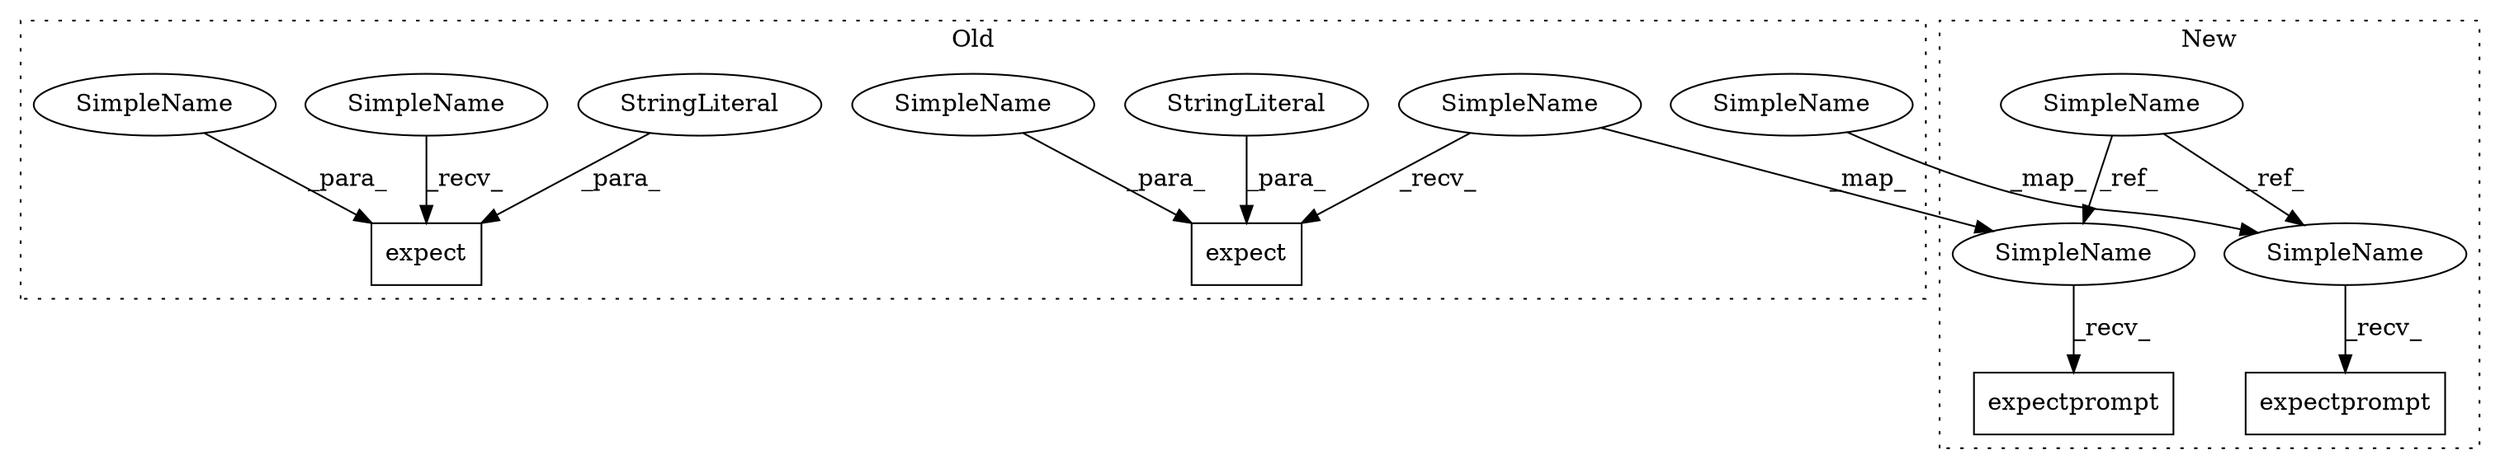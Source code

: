 digraph G {
subgraph cluster0 {
1 [label="expect" a="32" s="6090,6117" l="7,1" shape="box"];
3 [label="StringLiteral" a="45" s="6097" l="12" shape="ellipse"];
6 [label="expect" a="32" s="6259,6286" l="7,1" shape="box"];
7 [label="StringLiteral" a="45" s="6266" l="12" shape="ellipse"];
10 [label="SimpleName" a="42" s="6110" l="7" shape="ellipse"];
11 [label="SimpleName" a="42" s="6279" l="7" shape="ellipse"];
12 [label="SimpleName" a="42" s="6257" l="1" shape="ellipse"];
13 [label="SimpleName" a="42" s="6426" l="1" shape="ellipse"];
14 [label="SimpleName" a="42" s="6088" l="1" shape="ellipse"];
label = "Old";
style="dotted";
}
subgraph cluster1 {
2 [label="expectprompt" a="32" s="6742" l="14" shape="box"];
4 [label="SimpleName" a="42" s="6632" l="1" shape="ellipse"];
5 [label="expectprompt" a="32" s="7052" l="14" shape="box"];
8 [label="SimpleName" a="42" s="6740" l="1" shape="ellipse"];
9 [label="SimpleName" a="42" s="7050" l="1" shape="ellipse"];
label = "New";
style="dotted";
}
3 -> 1 [label="_para_"];
4 -> 8 [label="_ref_"];
4 -> 9 [label="_ref_"];
7 -> 6 [label="_para_"];
8 -> 2 [label="_recv_"];
9 -> 5 [label="_recv_"];
10 -> 1 [label="_para_"];
11 -> 6 [label="_para_"];
12 -> 6 [label="_recv_"];
13 -> 9 [label="_map_"];
14 -> 1 [label="_recv_"];
14 -> 8 [label="_map_"];
}